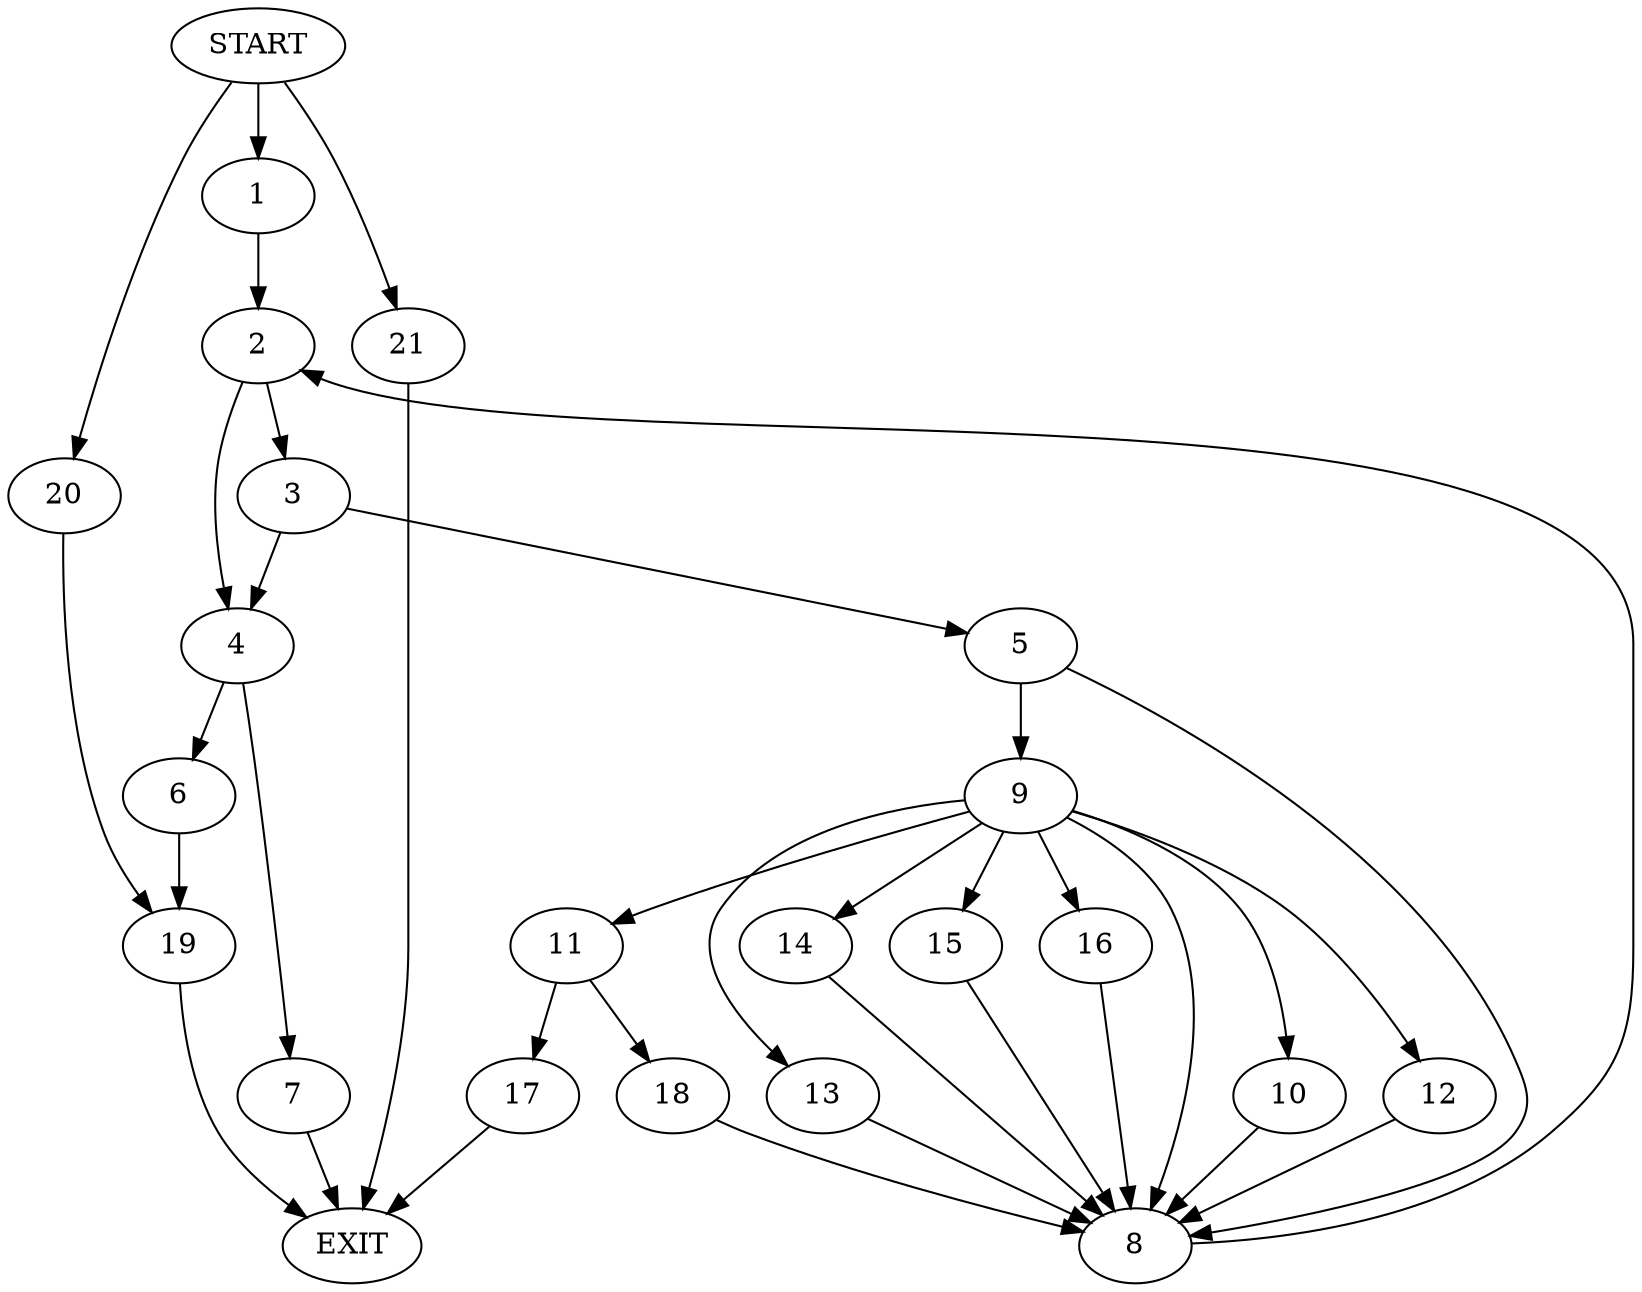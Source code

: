 digraph {
0 [label="START"];
1;
2;
3;
4;
5;
6;
7;
8;
9;
10;
11;
12;
13;
14;
15;
16;
17;
18;
19;
20;
21;
22 [label="EXIT"];
0 -> 1;
1 -> 2;
2 -> 3;
2 -> 4;
3 -> 5;
3 -> 4;
4 -> 6;
4 -> 7;
5 -> 8;
5 -> 9;
8 -> 2;
9 -> 8;
9 -> 10;
9 -> 11;
9 -> 12;
9 -> 13;
9 -> 14;
9 -> 15;
9 -> 16;
13 -> 8;
14 -> 8;
12 -> 8;
10 -> 8;
15 -> 8;
16 -> 8;
11 -> 17;
11 -> 18;
18 -> 8;
17 -> 22;
7 -> 22;
6 -> 19;
19 -> 22;
0 -> 20;
20 -> 19;
0 -> 21;
21 -> 22;
}